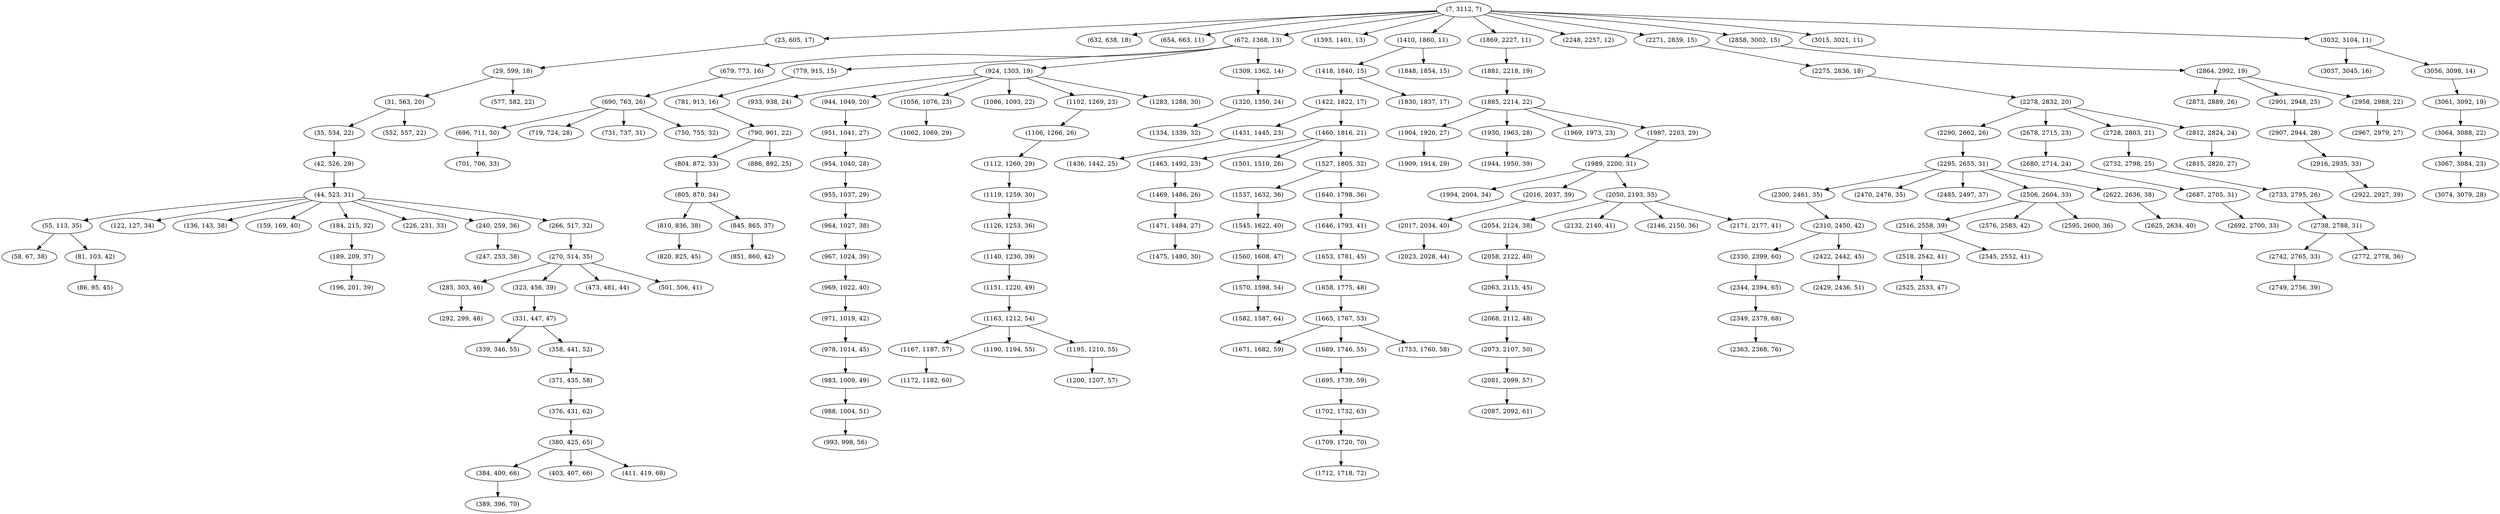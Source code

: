 digraph tree {
    "(7, 3112, 7)";
    "(23, 605, 17)";
    "(29, 599, 18)";
    "(31, 563, 20)";
    "(35, 534, 22)";
    "(42, 526, 29)";
    "(44, 523, 31)";
    "(55, 113, 35)";
    "(58, 67, 38)";
    "(81, 103, 42)";
    "(86, 95, 45)";
    "(122, 127, 34)";
    "(136, 143, 38)";
    "(159, 169, 40)";
    "(184, 215, 32)";
    "(189, 209, 37)";
    "(196, 201, 39)";
    "(226, 231, 33)";
    "(240, 259, 36)";
    "(247, 253, 38)";
    "(266, 517, 32)";
    "(270, 514, 35)";
    "(285, 303, 46)";
    "(292, 299, 48)";
    "(323, 456, 39)";
    "(331, 447, 47)";
    "(339, 346, 55)";
    "(358, 441, 52)";
    "(371, 435, 58)";
    "(376, 431, 62)";
    "(380, 425, 65)";
    "(384, 400, 66)";
    "(389, 396, 70)";
    "(403, 407, 66)";
    "(411, 419, 68)";
    "(473, 481, 44)";
    "(501, 506, 41)";
    "(552, 557, 22)";
    "(577, 582, 22)";
    "(632, 638, 18)";
    "(654, 663, 11)";
    "(672, 1368, 13)";
    "(679, 773, 16)";
    "(690, 763, 26)";
    "(696, 711, 30)";
    "(701, 706, 33)";
    "(719, 724, 28)";
    "(731, 737, 31)";
    "(750, 755, 32)";
    "(779, 915, 15)";
    "(781, 913, 16)";
    "(790, 901, 22)";
    "(804, 872, 33)";
    "(805, 870, 34)";
    "(810, 836, 38)";
    "(820, 825, 45)";
    "(845, 865, 37)";
    "(851, 860, 42)";
    "(886, 892, 25)";
    "(924, 1303, 19)";
    "(933, 938, 24)";
    "(944, 1049, 20)";
    "(951, 1041, 27)";
    "(954, 1040, 28)";
    "(955, 1037, 29)";
    "(964, 1027, 38)";
    "(967, 1024, 39)";
    "(969, 1022, 40)";
    "(971, 1019, 42)";
    "(978, 1014, 45)";
    "(983, 1009, 49)";
    "(988, 1004, 51)";
    "(993, 998, 56)";
    "(1056, 1076, 23)";
    "(1062, 1069, 29)";
    "(1086, 1093, 22)";
    "(1102, 1269, 23)";
    "(1106, 1266, 26)";
    "(1112, 1260, 29)";
    "(1119, 1259, 30)";
    "(1126, 1253, 36)";
    "(1140, 1230, 39)";
    "(1151, 1220, 49)";
    "(1163, 1212, 54)";
    "(1167, 1187, 57)";
    "(1172, 1182, 60)";
    "(1190, 1194, 55)";
    "(1195, 1210, 55)";
    "(1200, 1207, 57)";
    "(1283, 1288, 30)";
    "(1309, 1362, 14)";
    "(1320, 1350, 24)";
    "(1334, 1339, 32)";
    "(1393, 1401, 13)";
    "(1410, 1860, 11)";
    "(1418, 1840, 15)";
    "(1422, 1822, 17)";
    "(1431, 1445, 23)";
    "(1436, 1442, 25)";
    "(1460, 1816, 21)";
    "(1463, 1492, 23)";
    "(1469, 1486, 26)";
    "(1471, 1484, 27)";
    "(1475, 1480, 30)";
    "(1501, 1510, 26)";
    "(1527, 1805, 32)";
    "(1537, 1632, 36)";
    "(1545, 1622, 40)";
    "(1560, 1608, 47)";
    "(1570, 1598, 54)";
    "(1582, 1587, 64)";
    "(1640, 1798, 36)";
    "(1646, 1793, 41)";
    "(1653, 1781, 45)";
    "(1658, 1775, 48)";
    "(1665, 1767, 53)";
    "(1671, 1682, 59)";
    "(1689, 1746, 55)";
    "(1695, 1739, 59)";
    "(1702, 1732, 63)";
    "(1709, 1720, 70)";
    "(1712, 1718, 72)";
    "(1753, 1760, 58)";
    "(1830, 1837, 17)";
    "(1848, 1854, 15)";
    "(1869, 2227, 11)";
    "(1881, 2218, 19)";
    "(1885, 2214, 22)";
    "(1904, 1920, 27)";
    "(1909, 1914, 29)";
    "(1930, 1963, 28)";
    "(1944, 1950, 39)";
    "(1969, 1973, 23)";
    "(1987, 2203, 29)";
    "(1989, 2200, 31)";
    "(1994, 2004, 34)";
    "(2016, 2037, 39)";
    "(2017, 2034, 40)";
    "(2023, 2028, 44)";
    "(2050, 2193, 35)";
    "(2054, 2124, 38)";
    "(2058, 2122, 40)";
    "(2063, 2115, 45)";
    "(2068, 2112, 48)";
    "(2073, 2107, 50)";
    "(2081, 2099, 57)";
    "(2087, 2092, 61)";
    "(2132, 2140, 41)";
    "(2146, 2150, 36)";
    "(2171, 2177, 41)";
    "(2248, 2257, 12)";
    "(2271, 2839, 15)";
    "(2275, 2836, 18)";
    "(2278, 2832, 20)";
    "(2290, 2662, 26)";
    "(2295, 2655, 31)";
    "(2300, 2461, 35)";
    "(2310, 2450, 42)";
    "(2330, 2399, 60)";
    "(2344, 2394, 65)";
    "(2349, 2379, 68)";
    "(2363, 2368, 76)";
    "(2422, 2442, 45)";
    "(2429, 2436, 51)";
    "(2470, 2476, 35)";
    "(2485, 2497, 37)";
    "(2506, 2604, 33)";
    "(2516, 2558, 39)";
    "(2518, 2542, 41)";
    "(2525, 2533, 47)";
    "(2545, 2552, 41)";
    "(2576, 2583, 42)";
    "(2595, 2600, 36)";
    "(2622, 2636, 38)";
    "(2625, 2634, 40)";
    "(2678, 2715, 23)";
    "(2680, 2714, 24)";
    "(2687, 2705, 31)";
    "(2692, 2700, 33)";
    "(2728, 2803, 21)";
    "(2732, 2798, 25)";
    "(2733, 2795, 26)";
    "(2738, 2788, 31)";
    "(2742, 2765, 33)";
    "(2749, 2756, 39)";
    "(2772, 2778, 36)";
    "(2812, 2824, 24)";
    "(2815, 2820, 27)";
    "(2858, 3002, 15)";
    "(2864, 2992, 19)";
    "(2873, 2889, 26)";
    "(2901, 2948, 25)";
    "(2907, 2944, 28)";
    "(2916, 2935, 33)";
    "(2922, 2927, 39)";
    "(2958, 2988, 22)";
    "(2967, 2979, 27)";
    "(3015, 3021, 11)";
    "(3032, 3104, 11)";
    "(3037, 3045, 16)";
    "(3056, 3098, 14)";
    "(3061, 3092, 19)";
    "(3064, 3088, 22)";
    "(3067, 3084, 23)";
    "(3074, 3079, 28)";
    "(7, 3112, 7)" -> "(23, 605, 17)";
    "(7, 3112, 7)" -> "(632, 638, 18)";
    "(7, 3112, 7)" -> "(654, 663, 11)";
    "(7, 3112, 7)" -> "(672, 1368, 13)";
    "(7, 3112, 7)" -> "(1393, 1401, 13)";
    "(7, 3112, 7)" -> "(1410, 1860, 11)";
    "(7, 3112, 7)" -> "(1869, 2227, 11)";
    "(7, 3112, 7)" -> "(2248, 2257, 12)";
    "(7, 3112, 7)" -> "(2271, 2839, 15)";
    "(7, 3112, 7)" -> "(2858, 3002, 15)";
    "(7, 3112, 7)" -> "(3015, 3021, 11)";
    "(7, 3112, 7)" -> "(3032, 3104, 11)";
    "(23, 605, 17)" -> "(29, 599, 18)";
    "(29, 599, 18)" -> "(31, 563, 20)";
    "(29, 599, 18)" -> "(577, 582, 22)";
    "(31, 563, 20)" -> "(35, 534, 22)";
    "(31, 563, 20)" -> "(552, 557, 22)";
    "(35, 534, 22)" -> "(42, 526, 29)";
    "(42, 526, 29)" -> "(44, 523, 31)";
    "(44, 523, 31)" -> "(55, 113, 35)";
    "(44, 523, 31)" -> "(122, 127, 34)";
    "(44, 523, 31)" -> "(136, 143, 38)";
    "(44, 523, 31)" -> "(159, 169, 40)";
    "(44, 523, 31)" -> "(184, 215, 32)";
    "(44, 523, 31)" -> "(226, 231, 33)";
    "(44, 523, 31)" -> "(240, 259, 36)";
    "(44, 523, 31)" -> "(266, 517, 32)";
    "(55, 113, 35)" -> "(58, 67, 38)";
    "(55, 113, 35)" -> "(81, 103, 42)";
    "(81, 103, 42)" -> "(86, 95, 45)";
    "(184, 215, 32)" -> "(189, 209, 37)";
    "(189, 209, 37)" -> "(196, 201, 39)";
    "(240, 259, 36)" -> "(247, 253, 38)";
    "(266, 517, 32)" -> "(270, 514, 35)";
    "(270, 514, 35)" -> "(285, 303, 46)";
    "(270, 514, 35)" -> "(323, 456, 39)";
    "(270, 514, 35)" -> "(473, 481, 44)";
    "(270, 514, 35)" -> "(501, 506, 41)";
    "(285, 303, 46)" -> "(292, 299, 48)";
    "(323, 456, 39)" -> "(331, 447, 47)";
    "(331, 447, 47)" -> "(339, 346, 55)";
    "(331, 447, 47)" -> "(358, 441, 52)";
    "(358, 441, 52)" -> "(371, 435, 58)";
    "(371, 435, 58)" -> "(376, 431, 62)";
    "(376, 431, 62)" -> "(380, 425, 65)";
    "(380, 425, 65)" -> "(384, 400, 66)";
    "(380, 425, 65)" -> "(403, 407, 66)";
    "(380, 425, 65)" -> "(411, 419, 68)";
    "(384, 400, 66)" -> "(389, 396, 70)";
    "(672, 1368, 13)" -> "(679, 773, 16)";
    "(672, 1368, 13)" -> "(779, 915, 15)";
    "(672, 1368, 13)" -> "(924, 1303, 19)";
    "(672, 1368, 13)" -> "(1309, 1362, 14)";
    "(679, 773, 16)" -> "(690, 763, 26)";
    "(690, 763, 26)" -> "(696, 711, 30)";
    "(690, 763, 26)" -> "(719, 724, 28)";
    "(690, 763, 26)" -> "(731, 737, 31)";
    "(690, 763, 26)" -> "(750, 755, 32)";
    "(696, 711, 30)" -> "(701, 706, 33)";
    "(779, 915, 15)" -> "(781, 913, 16)";
    "(781, 913, 16)" -> "(790, 901, 22)";
    "(790, 901, 22)" -> "(804, 872, 33)";
    "(790, 901, 22)" -> "(886, 892, 25)";
    "(804, 872, 33)" -> "(805, 870, 34)";
    "(805, 870, 34)" -> "(810, 836, 38)";
    "(805, 870, 34)" -> "(845, 865, 37)";
    "(810, 836, 38)" -> "(820, 825, 45)";
    "(845, 865, 37)" -> "(851, 860, 42)";
    "(924, 1303, 19)" -> "(933, 938, 24)";
    "(924, 1303, 19)" -> "(944, 1049, 20)";
    "(924, 1303, 19)" -> "(1056, 1076, 23)";
    "(924, 1303, 19)" -> "(1086, 1093, 22)";
    "(924, 1303, 19)" -> "(1102, 1269, 23)";
    "(924, 1303, 19)" -> "(1283, 1288, 30)";
    "(944, 1049, 20)" -> "(951, 1041, 27)";
    "(951, 1041, 27)" -> "(954, 1040, 28)";
    "(954, 1040, 28)" -> "(955, 1037, 29)";
    "(955, 1037, 29)" -> "(964, 1027, 38)";
    "(964, 1027, 38)" -> "(967, 1024, 39)";
    "(967, 1024, 39)" -> "(969, 1022, 40)";
    "(969, 1022, 40)" -> "(971, 1019, 42)";
    "(971, 1019, 42)" -> "(978, 1014, 45)";
    "(978, 1014, 45)" -> "(983, 1009, 49)";
    "(983, 1009, 49)" -> "(988, 1004, 51)";
    "(988, 1004, 51)" -> "(993, 998, 56)";
    "(1056, 1076, 23)" -> "(1062, 1069, 29)";
    "(1102, 1269, 23)" -> "(1106, 1266, 26)";
    "(1106, 1266, 26)" -> "(1112, 1260, 29)";
    "(1112, 1260, 29)" -> "(1119, 1259, 30)";
    "(1119, 1259, 30)" -> "(1126, 1253, 36)";
    "(1126, 1253, 36)" -> "(1140, 1230, 39)";
    "(1140, 1230, 39)" -> "(1151, 1220, 49)";
    "(1151, 1220, 49)" -> "(1163, 1212, 54)";
    "(1163, 1212, 54)" -> "(1167, 1187, 57)";
    "(1163, 1212, 54)" -> "(1190, 1194, 55)";
    "(1163, 1212, 54)" -> "(1195, 1210, 55)";
    "(1167, 1187, 57)" -> "(1172, 1182, 60)";
    "(1195, 1210, 55)" -> "(1200, 1207, 57)";
    "(1309, 1362, 14)" -> "(1320, 1350, 24)";
    "(1320, 1350, 24)" -> "(1334, 1339, 32)";
    "(1410, 1860, 11)" -> "(1418, 1840, 15)";
    "(1410, 1860, 11)" -> "(1848, 1854, 15)";
    "(1418, 1840, 15)" -> "(1422, 1822, 17)";
    "(1418, 1840, 15)" -> "(1830, 1837, 17)";
    "(1422, 1822, 17)" -> "(1431, 1445, 23)";
    "(1422, 1822, 17)" -> "(1460, 1816, 21)";
    "(1431, 1445, 23)" -> "(1436, 1442, 25)";
    "(1460, 1816, 21)" -> "(1463, 1492, 23)";
    "(1460, 1816, 21)" -> "(1501, 1510, 26)";
    "(1460, 1816, 21)" -> "(1527, 1805, 32)";
    "(1463, 1492, 23)" -> "(1469, 1486, 26)";
    "(1469, 1486, 26)" -> "(1471, 1484, 27)";
    "(1471, 1484, 27)" -> "(1475, 1480, 30)";
    "(1527, 1805, 32)" -> "(1537, 1632, 36)";
    "(1527, 1805, 32)" -> "(1640, 1798, 36)";
    "(1537, 1632, 36)" -> "(1545, 1622, 40)";
    "(1545, 1622, 40)" -> "(1560, 1608, 47)";
    "(1560, 1608, 47)" -> "(1570, 1598, 54)";
    "(1570, 1598, 54)" -> "(1582, 1587, 64)";
    "(1640, 1798, 36)" -> "(1646, 1793, 41)";
    "(1646, 1793, 41)" -> "(1653, 1781, 45)";
    "(1653, 1781, 45)" -> "(1658, 1775, 48)";
    "(1658, 1775, 48)" -> "(1665, 1767, 53)";
    "(1665, 1767, 53)" -> "(1671, 1682, 59)";
    "(1665, 1767, 53)" -> "(1689, 1746, 55)";
    "(1665, 1767, 53)" -> "(1753, 1760, 58)";
    "(1689, 1746, 55)" -> "(1695, 1739, 59)";
    "(1695, 1739, 59)" -> "(1702, 1732, 63)";
    "(1702, 1732, 63)" -> "(1709, 1720, 70)";
    "(1709, 1720, 70)" -> "(1712, 1718, 72)";
    "(1869, 2227, 11)" -> "(1881, 2218, 19)";
    "(1881, 2218, 19)" -> "(1885, 2214, 22)";
    "(1885, 2214, 22)" -> "(1904, 1920, 27)";
    "(1885, 2214, 22)" -> "(1930, 1963, 28)";
    "(1885, 2214, 22)" -> "(1969, 1973, 23)";
    "(1885, 2214, 22)" -> "(1987, 2203, 29)";
    "(1904, 1920, 27)" -> "(1909, 1914, 29)";
    "(1930, 1963, 28)" -> "(1944, 1950, 39)";
    "(1987, 2203, 29)" -> "(1989, 2200, 31)";
    "(1989, 2200, 31)" -> "(1994, 2004, 34)";
    "(1989, 2200, 31)" -> "(2016, 2037, 39)";
    "(1989, 2200, 31)" -> "(2050, 2193, 35)";
    "(2016, 2037, 39)" -> "(2017, 2034, 40)";
    "(2017, 2034, 40)" -> "(2023, 2028, 44)";
    "(2050, 2193, 35)" -> "(2054, 2124, 38)";
    "(2050, 2193, 35)" -> "(2132, 2140, 41)";
    "(2050, 2193, 35)" -> "(2146, 2150, 36)";
    "(2050, 2193, 35)" -> "(2171, 2177, 41)";
    "(2054, 2124, 38)" -> "(2058, 2122, 40)";
    "(2058, 2122, 40)" -> "(2063, 2115, 45)";
    "(2063, 2115, 45)" -> "(2068, 2112, 48)";
    "(2068, 2112, 48)" -> "(2073, 2107, 50)";
    "(2073, 2107, 50)" -> "(2081, 2099, 57)";
    "(2081, 2099, 57)" -> "(2087, 2092, 61)";
    "(2271, 2839, 15)" -> "(2275, 2836, 18)";
    "(2275, 2836, 18)" -> "(2278, 2832, 20)";
    "(2278, 2832, 20)" -> "(2290, 2662, 26)";
    "(2278, 2832, 20)" -> "(2678, 2715, 23)";
    "(2278, 2832, 20)" -> "(2728, 2803, 21)";
    "(2278, 2832, 20)" -> "(2812, 2824, 24)";
    "(2290, 2662, 26)" -> "(2295, 2655, 31)";
    "(2295, 2655, 31)" -> "(2300, 2461, 35)";
    "(2295, 2655, 31)" -> "(2470, 2476, 35)";
    "(2295, 2655, 31)" -> "(2485, 2497, 37)";
    "(2295, 2655, 31)" -> "(2506, 2604, 33)";
    "(2295, 2655, 31)" -> "(2622, 2636, 38)";
    "(2300, 2461, 35)" -> "(2310, 2450, 42)";
    "(2310, 2450, 42)" -> "(2330, 2399, 60)";
    "(2310, 2450, 42)" -> "(2422, 2442, 45)";
    "(2330, 2399, 60)" -> "(2344, 2394, 65)";
    "(2344, 2394, 65)" -> "(2349, 2379, 68)";
    "(2349, 2379, 68)" -> "(2363, 2368, 76)";
    "(2422, 2442, 45)" -> "(2429, 2436, 51)";
    "(2506, 2604, 33)" -> "(2516, 2558, 39)";
    "(2506, 2604, 33)" -> "(2576, 2583, 42)";
    "(2506, 2604, 33)" -> "(2595, 2600, 36)";
    "(2516, 2558, 39)" -> "(2518, 2542, 41)";
    "(2516, 2558, 39)" -> "(2545, 2552, 41)";
    "(2518, 2542, 41)" -> "(2525, 2533, 47)";
    "(2622, 2636, 38)" -> "(2625, 2634, 40)";
    "(2678, 2715, 23)" -> "(2680, 2714, 24)";
    "(2680, 2714, 24)" -> "(2687, 2705, 31)";
    "(2687, 2705, 31)" -> "(2692, 2700, 33)";
    "(2728, 2803, 21)" -> "(2732, 2798, 25)";
    "(2732, 2798, 25)" -> "(2733, 2795, 26)";
    "(2733, 2795, 26)" -> "(2738, 2788, 31)";
    "(2738, 2788, 31)" -> "(2742, 2765, 33)";
    "(2738, 2788, 31)" -> "(2772, 2778, 36)";
    "(2742, 2765, 33)" -> "(2749, 2756, 39)";
    "(2812, 2824, 24)" -> "(2815, 2820, 27)";
    "(2858, 3002, 15)" -> "(2864, 2992, 19)";
    "(2864, 2992, 19)" -> "(2873, 2889, 26)";
    "(2864, 2992, 19)" -> "(2901, 2948, 25)";
    "(2864, 2992, 19)" -> "(2958, 2988, 22)";
    "(2901, 2948, 25)" -> "(2907, 2944, 28)";
    "(2907, 2944, 28)" -> "(2916, 2935, 33)";
    "(2916, 2935, 33)" -> "(2922, 2927, 39)";
    "(2958, 2988, 22)" -> "(2967, 2979, 27)";
    "(3032, 3104, 11)" -> "(3037, 3045, 16)";
    "(3032, 3104, 11)" -> "(3056, 3098, 14)";
    "(3056, 3098, 14)" -> "(3061, 3092, 19)";
    "(3061, 3092, 19)" -> "(3064, 3088, 22)";
    "(3064, 3088, 22)" -> "(3067, 3084, 23)";
    "(3067, 3084, 23)" -> "(3074, 3079, 28)";
}
